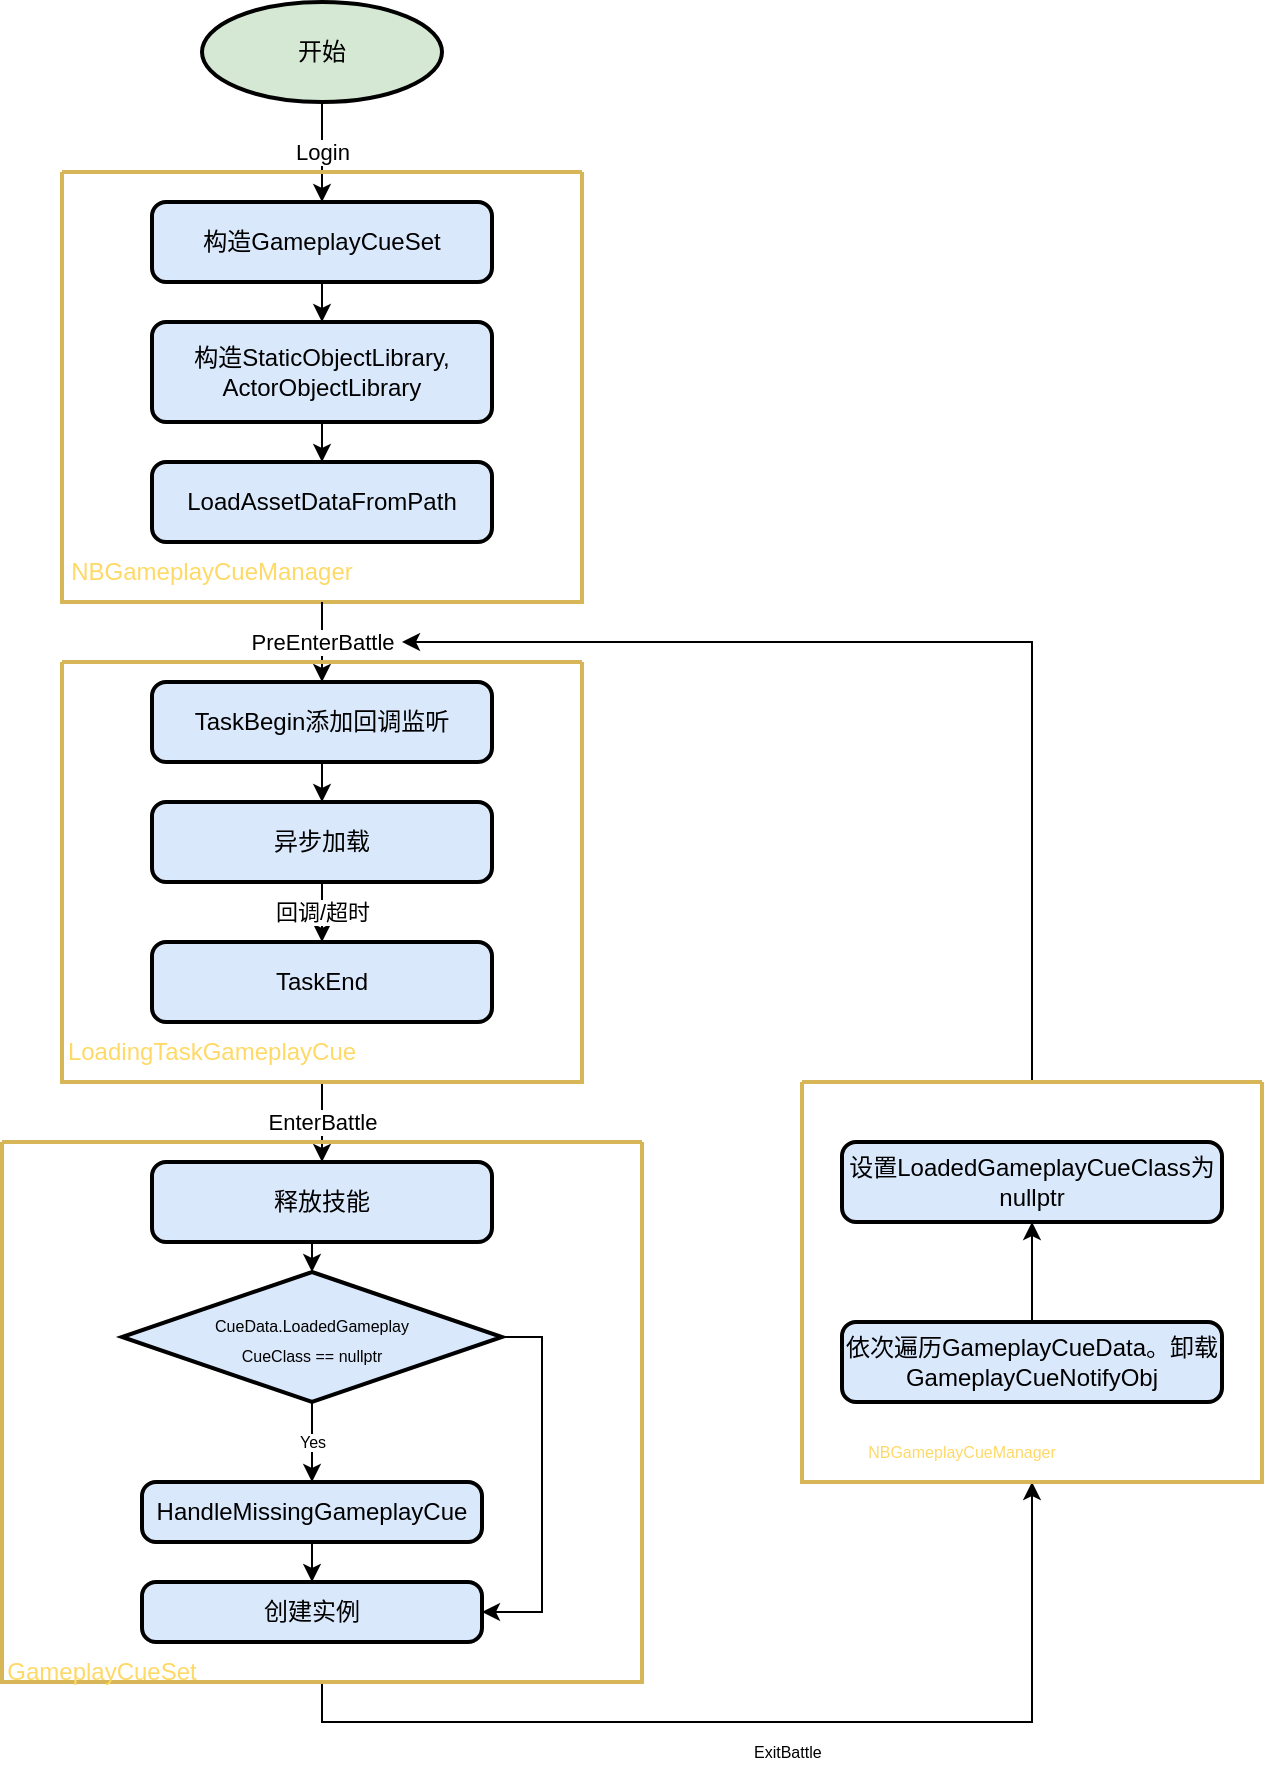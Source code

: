 <mxfile version="20.8.13" type="github">
  <diagram name="第 1 页" id="lxdHE2UPKA5CxRFo4Gff">
    <mxGraphModel dx="1647" dy="806" grid="1" gridSize="10" guides="1" tooltips="1" connect="1" arrows="1" fold="1" page="1" pageScale="1" pageWidth="827" pageHeight="1169" math="0" shadow="0">
      <root>
        <mxCell id="0" />
        <mxCell id="1" parent="0" />
        <mxCell id="LKgxjD0HNKO4zgZzNQQN-1" value="开始" style="strokeWidth=2;html=1;shape=mxgraph.flowchart.start_1;whiteSpace=wrap;fillColor=#d5e8d4;strokeColor=#000000;" vertex="1" parent="1">
          <mxGeometry x="210" y="50" width="120" height="50" as="geometry" />
        </mxCell>
        <mxCell id="LKgxjD0HNKO4zgZzNQQN-9" style="edgeStyle=orthogonalEdgeStyle;rounded=0;orthogonalLoop=1;jettySize=auto;html=1;exitX=0.5;exitY=1;exitDx=0;exitDy=0;entryX=0.5;entryY=0;entryDx=0;entryDy=0;" edge="1" parent="1" source="LKgxjD0HNKO4zgZzNQQN-4" target="LKgxjD0HNKO4zgZzNQQN-5">
          <mxGeometry relative="1" as="geometry" />
        </mxCell>
        <mxCell id="LKgxjD0HNKO4zgZzNQQN-4" value="构造GameplayCueSet" style="rounded=1;whiteSpace=wrap;html=1;absoluteArcSize=1;arcSize=14;strokeWidth=2;strokeColor=#000000;fillColor=#dae8fc;" vertex="1" parent="1">
          <mxGeometry x="185" y="150" width="170" height="40" as="geometry" />
        </mxCell>
        <mxCell id="LKgxjD0HNKO4zgZzNQQN-10" style="edgeStyle=orthogonalEdgeStyle;rounded=0;orthogonalLoop=1;jettySize=auto;html=1;exitX=0.5;exitY=1;exitDx=0;exitDy=0;entryX=0.5;entryY=0;entryDx=0;entryDy=0;" edge="1" parent="1" source="LKgxjD0HNKO4zgZzNQQN-5" target="LKgxjD0HNKO4zgZzNQQN-6">
          <mxGeometry relative="1" as="geometry" />
        </mxCell>
        <mxCell id="LKgxjD0HNKO4zgZzNQQN-5" value="构造StaticObjectLibrary,&lt;br&gt;ActorObjectLibrary" style="rounded=1;whiteSpace=wrap;html=1;absoluteArcSize=1;arcSize=14;strokeWidth=2;strokeColor=#000000;fillColor=#dae8fc;" vertex="1" parent="1">
          <mxGeometry x="185" y="210" width="170" height="50" as="geometry" />
        </mxCell>
        <mxCell id="LKgxjD0HNKO4zgZzNQQN-6" value="LoadAssetDataFromPath" style="rounded=1;whiteSpace=wrap;html=1;absoluteArcSize=1;arcSize=14;strokeWidth=2;strokeColor=#000000;fillColor=#dae8fc;" vertex="1" parent="1">
          <mxGeometry x="185" y="280" width="170" height="40" as="geometry" />
        </mxCell>
        <mxCell id="LKgxjD0HNKO4zgZzNQQN-7" value="" style="endArrow=classic;html=1;rounded=0;exitX=0.5;exitY=1;exitDx=0;exitDy=0;exitPerimeter=0;" edge="1" parent="1" source="LKgxjD0HNKO4zgZzNQQN-1" target="LKgxjD0HNKO4zgZzNQQN-4">
          <mxGeometry relative="1" as="geometry">
            <mxPoint x="360" y="300" as="sourcePoint" />
            <mxPoint x="460" y="300" as="targetPoint" />
          </mxGeometry>
        </mxCell>
        <mxCell id="LKgxjD0HNKO4zgZzNQQN-8" value="Login" style="edgeLabel;resizable=0;html=1;align=center;verticalAlign=middle;strokeColor=#000000;" connectable="0" vertex="1" parent="LKgxjD0HNKO4zgZzNQQN-7">
          <mxGeometry relative="1" as="geometry" />
        </mxCell>
        <mxCell id="LKgxjD0HNKO4zgZzNQQN-11" value="" style="swimlane;startSize=0;strokeColor=#d6b656;fillColor=#fff2cc;strokeWidth=2;" vertex="1" parent="1">
          <mxGeometry x="140" y="135" width="260" height="215" as="geometry" />
        </mxCell>
        <mxCell id="LKgxjD0HNKO4zgZzNQQN-23" value="&lt;font color=&quot;#ffd966&quot;&gt;NBGameplayCueManager&lt;/font&gt;" style="text;html=1;strokeColor=none;fillColor=none;align=center;verticalAlign=middle;whiteSpace=wrap;rounded=0;" vertex="1" parent="LKgxjD0HNKO4zgZzNQQN-11">
          <mxGeometry x="45" y="185" width="60" height="30" as="geometry" />
        </mxCell>
        <mxCell id="LKgxjD0HNKO4zgZzNQQN-12" value="TaskBegin添加回调监听" style="rounded=1;whiteSpace=wrap;html=1;absoluteArcSize=1;arcSize=14;strokeWidth=2;strokeColor=#000000;fillColor=#dae8fc;" vertex="1" parent="1">
          <mxGeometry x="185" y="390" width="170" height="40" as="geometry" />
        </mxCell>
        <mxCell id="LKgxjD0HNKO4zgZzNQQN-13" value="" style="endArrow=classic;html=1;rounded=0;exitX=0.5;exitY=1;exitDx=0;exitDy=0;" edge="1" parent="1" source="LKgxjD0HNKO4zgZzNQQN-11" target="LKgxjD0HNKO4zgZzNQQN-12">
          <mxGeometry relative="1" as="geometry">
            <mxPoint x="260" y="320" as="sourcePoint" />
            <mxPoint x="360" y="320" as="targetPoint" />
          </mxGeometry>
        </mxCell>
        <mxCell id="LKgxjD0HNKO4zgZzNQQN-14" value="PreEnterBattle" style="edgeLabel;resizable=0;html=1;align=center;verticalAlign=middle;strokeColor=#000000;" connectable="0" vertex="1" parent="LKgxjD0HNKO4zgZzNQQN-13">
          <mxGeometry relative="1" as="geometry" />
        </mxCell>
        <mxCell id="LKgxjD0HNKO4zgZzNQQN-15" value="异步加载" style="rounded=1;whiteSpace=wrap;html=1;absoluteArcSize=1;arcSize=14;strokeWidth=2;strokeColor=#000000;fillColor=#dae8fc;" vertex="1" parent="1">
          <mxGeometry x="185" y="450" width="170" height="40" as="geometry" />
        </mxCell>
        <mxCell id="LKgxjD0HNKO4zgZzNQQN-16" value="" style="endArrow=classic;html=1;rounded=0;exitX=0.5;exitY=1;exitDx=0;exitDy=0;" edge="1" parent="1" source="LKgxjD0HNKO4zgZzNQQN-12" target="LKgxjD0HNKO4zgZzNQQN-15">
          <mxGeometry relative="1" as="geometry">
            <mxPoint x="270" y="440" as="sourcePoint" />
            <mxPoint x="370" y="440" as="targetPoint" />
          </mxGeometry>
        </mxCell>
        <mxCell id="LKgxjD0HNKO4zgZzNQQN-17" value="" style="edgeLabel;resizable=0;html=1;align=center;verticalAlign=middle;strokeColor=#000000;" connectable="0" vertex="1" parent="LKgxjD0HNKO4zgZzNQQN-16">
          <mxGeometry relative="1" as="geometry" />
        </mxCell>
        <mxCell id="LKgxjD0HNKO4zgZzNQQN-19" value="TaskEnd" style="rounded=1;whiteSpace=wrap;html=1;absoluteArcSize=1;arcSize=14;strokeWidth=2;strokeColor=#000000;fillColor=#dae8fc;" vertex="1" parent="1">
          <mxGeometry x="185" y="520" width="170" height="40" as="geometry" />
        </mxCell>
        <mxCell id="LKgxjD0HNKO4zgZzNQQN-20" value="" style="endArrow=classic;html=1;rounded=0;entryX=0.5;entryY=0;entryDx=0;entryDy=0;exitX=0.5;exitY=1;exitDx=0;exitDy=0;" edge="1" parent="1" source="LKgxjD0HNKO4zgZzNQQN-15" target="LKgxjD0HNKO4zgZzNQQN-19">
          <mxGeometry relative="1" as="geometry">
            <mxPoint x="270" y="500" as="sourcePoint" />
            <mxPoint x="370" y="500" as="targetPoint" />
          </mxGeometry>
        </mxCell>
        <mxCell id="LKgxjD0HNKO4zgZzNQQN-21" value="回调/超时" style="edgeLabel;resizable=0;html=1;align=center;verticalAlign=middle;strokeColor=#000000;" connectable="0" vertex="1" parent="LKgxjD0HNKO4zgZzNQQN-20">
          <mxGeometry relative="1" as="geometry" />
        </mxCell>
        <mxCell id="LKgxjD0HNKO4zgZzNQQN-40" style="edgeStyle=orthogonalEdgeStyle;rounded=0;orthogonalLoop=1;jettySize=auto;html=1;exitX=0.5;exitY=1;exitDx=0;exitDy=0;entryX=0.5;entryY=0;entryDx=0;entryDy=0;entryPerimeter=0;fontSize=8;fontColor=#000000;" edge="1" parent="1" source="LKgxjD0HNKO4zgZzNQQN-25" target="LKgxjD0HNKO4zgZzNQQN-32">
          <mxGeometry relative="1" as="geometry" />
        </mxCell>
        <mxCell id="LKgxjD0HNKO4zgZzNQQN-25" value="释放技能" style="rounded=1;whiteSpace=wrap;html=1;absoluteArcSize=1;arcSize=14;strokeWidth=2;strokeColor=#000000;fillColor=#dae8fc;" vertex="1" parent="1">
          <mxGeometry x="185" y="630" width="170" height="40" as="geometry" />
        </mxCell>
        <mxCell id="LKgxjD0HNKO4zgZzNQQN-26" value="" style="endArrow=classic;html=1;rounded=0;fontColor=#FFD966;entryX=0.5;entryY=0;entryDx=0;entryDy=0;" edge="1" parent="1" target="LKgxjD0HNKO4zgZzNQQN-25">
          <mxGeometry relative="1" as="geometry">
            <mxPoint x="270" y="590" as="sourcePoint" />
            <mxPoint x="370" y="590" as="targetPoint" />
          </mxGeometry>
        </mxCell>
        <mxCell id="LKgxjD0HNKO4zgZzNQQN-27" value="&lt;font color=&quot;#000000&quot;&gt;EnterBattle&lt;/font&gt;" style="edgeLabel;resizable=0;html=1;align=center;verticalAlign=middle;strokeColor=#000000;fontColor=#FFD966;" connectable="0" vertex="1" parent="LKgxjD0HNKO4zgZzNQQN-26">
          <mxGeometry relative="1" as="geometry" />
        </mxCell>
        <mxCell id="LKgxjD0HNKO4zgZzNQQN-72" style="edgeStyle=orthogonalEdgeStyle;rounded=0;orthogonalLoop=1;jettySize=auto;html=1;exitX=0.5;exitY=1;exitDx=0;exitDy=0;entryX=0.5;entryY=1;entryDx=0;entryDy=0;fontSize=8;fontColor=#000000;" edge="1" parent="1" source="LKgxjD0HNKO4zgZzNQQN-28" target="LKgxjD0HNKO4zgZzNQQN-66">
          <mxGeometry relative="1" as="geometry" />
        </mxCell>
        <mxCell id="LKgxjD0HNKO4zgZzNQQN-28" value="" style="swimlane;startSize=0;strokeColor=#d6b656;fillColor=#fff2cc;strokeWidth=2;" vertex="1" parent="1">
          <mxGeometry x="110" y="620" width="320" height="270" as="geometry" />
        </mxCell>
        <mxCell id="LKgxjD0HNKO4zgZzNQQN-29" value="GameplayCueSet" style="text;html=1;strokeColor=none;fillColor=none;align=center;verticalAlign=middle;whiteSpace=wrap;rounded=0;fontColor=#FFD966;" vertex="1" parent="LKgxjD0HNKO4zgZzNQQN-28">
          <mxGeometry x="20" y="250" width="60" height="30" as="geometry" />
        </mxCell>
        <mxCell id="LKgxjD0HNKO4zgZzNQQN-43" style="edgeStyle=orthogonalEdgeStyle;rounded=0;orthogonalLoop=1;jettySize=auto;html=1;exitX=1;exitY=0.5;exitDx=0;exitDy=0;exitPerimeter=0;fontSize=8;fontColor=#000000;entryX=1;entryY=0.5;entryDx=0;entryDy=0;" edge="1" parent="LKgxjD0HNKO4zgZzNQQN-28" source="LKgxjD0HNKO4zgZzNQQN-32" target="LKgxjD0HNKO4zgZzNQQN-39">
          <mxGeometry relative="1" as="geometry">
            <Array as="points" />
          </mxGeometry>
        </mxCell>
        <mxCell id="LKgxjD0HNKO4zgZzNQQN-32" value="&lt;font style=&quot;font-size: 8px;&quot;&gt;CueData.LoadedGameplay&lt;br&gt;CueClass == nullptr&lt;/font&gt;" style="strokeWidth=2;html=1;shape=mxgraph.flowchart.decision;whiteSpace=wrap;strokeColor=#000000;fillColor=#dae8fc;" vertex="1" parent="LKgxjD0HNKO4zgZzNQQN-28">
          <mxGeometry x="60" y="65" width="190" height="65" as="geometry" />
        </mxCell>
        <mxCell id="LKgxjD0HNKO4zgZzNQQN-45" style="edgeStyle=orthogonalEdgeStyle;rounded=0;orthogonalLoop=1;jettySize=auto;html=1;exitX=0.5;exitY=1;exitDx=0;exitDy=0;entryX=0.5;entryY=0;entryDx=0;entryDy=0;fontSize=8;fontColor=#000000;" edge="1" parent="LKgxjD0HNKO4zgZzNQQN-28" source="LKgxjD0HNKO4zgZzNQQN-38" target="LKgxjD0HNKO4zgZzNQQN-39">
          <mxGeometry relative="1" as="geometry" />
        </mxCell>
        <mxCell id="LKgxjD0HNKO4zgZzNQQN-38" value="HandleMissingGameplayCue" style="rounded=1;whiteSpace=wrap;html=1;absoluteArcSize=1;arcSize=14;strokeWidth=2;strokeColor=#000000;fillColor=#dae8fc;" vertex="1" parent="LKgxjD0HNKO4zgZzNQQN-28">
          <mxGeometry x="70" y="170" width="170" height="30" as="geometry" />
        </mxCell>
        <mxCell id="LKgxjD0HNKO4zgZzNQQN-39" value="创建实例" style="rounded=1;whiteSpace=wrap;html=1;absoluteArcSize=1;arcSize=14;strokeWidth=2;strokeColor=#000000;fillColor=#dae8fc;" vertex="1" parent="LKgxjD0HNKO4zgZzNQQN-28">
          <mxGeometry x="70" y="220" width="170" height="30" as="geometry" />
        </mxCell>
        <mxCell id="LKgxjD0HNKO4zgZzNQQN-41" value="" style="endArrow=classic;html=1;rounded=0;fontSize=8;fontColor=#000000;entryX=0.5;entryY=0;entryDx=0;entryDy=0;" edge="1" parent="LKgxjD0HNKO4zgZzNQQN-28" target="LKgxjD0HNKO4zgZzNQQN-38">
          <mxGeometry relative="1" as="geometry">
            <mxPoint x="155" y="130" as="sourcePoint" />
            <mxPoint x="255" y="130" as="targetPoint" />
          </mxGeometry>
        </mxCell>
        <mxCell id="LKgxjD0HNKO4zgZzNQQN-42" value="Yes" style="edgeLabel;resizable=0;html=1;align=center;verticalAlign=middle;strokeColor=#000000;fontSize=8;fontColor=#000000;" connectable="0" vertex="1" parent="LKgxjD0HNKO4zgZzNQQN-41">
          <mxGeometry relative="1" as="geometry" />
        </mxCell>
        <mxCell id="LKgxjD0HNKO4zgZzNQQN-22" value="" style="swimlane;startSize=0;strokeColor=#d6b656;fillColor=#fff2cc;strokeWidth=2;" vertex="1" parent="1">
          <mxGeometry x="140" y="380" width="260" height="210" as="geometry" />
        </mxCell>
        <mxCell id="LKgxjD0HNKO4zgZzNQQN-24" value="LoadingTaskGameplayCue" style="text;html=1;strokeColor=none;fillColor=none;align=center;verticalAlign=middle;whiteSpace=wrap;rounded=0;fontColor=#FFD966;" vertex="1" parent="LKgxjD0HNKO4zgZzNQQN-22">
          <mxGeometry x="45" y="180" width="60" height="30" as="geometry" />
        </mxCell>
        <mxCell id="LKgxjD0HNKO4zgZzNQQN-74" style="edgeStyle=orthogonalEdgeStyle;rounded=0;orthogonalLoop=1;jettySize=auto;html=1;exitX=0.5;exitY=0;exitDx=0;exitDy=0;fontSize=8;fontColor=#000000;" edge="1" parent="1" source="LKgxjD0HNKO4zgZzNQQN-66">
          <mxGeometry relative="1" as="geometry">
            <mxPoint x="310" y="370" as="targetPoint" />
            <Array as="points">
              <mxPoint x="625" y="370" />
            </Array>
          </mxGeometry>
        </mxCell>
        <mxCell id="LKgxjD0HNKO4zgZzNQQN-66" value="" style="swimlane;startSize=0;strokeColor=#d6b656;fontSize=8;fillColor=#fff2cc;strokeWidth=2;" vertex="1" parent="1">
          <mxGeometry x="510" y="590" width="230" height="200" as="geometry" />
        </mxCell>
        <mxCell id="LKgxjD0HNKO4zgZzNQQN-47" value="设置LoadedGameplayCueClass为nullptr" style="rounded=1;whiteSpace=wrap;html=1;absoluteArcSize=1;arcSize=14;strokeWidth=2;strokeColor=#000000;fillColor=#dae8fc;" vertex="1" parent="LKgxjD0HNKO4zgZzNQQN-66">
          <mxGeometry x="20" y="30" width="190" height="40" as="geometry" />
        </mxCell>
        <mxCell id="LKgxjD0HNKO4zgZzNQQN-46" value="依次遍历GameplayCueData。卸载GameplayCueNotifyObj" style="rounded=1;whiteSpace=wrap;html=1;absoluteArcSize=1;arcSize=14;strokeWidth=2;strokeColor=#000000;fillColor=#dae8fc;" vertex="1" parent="LKgxjD0HNKO4zgZzNQQN-66">
          <mxGeometry x="20" y="120" width="190" height="40" as="geometry" />
        </mxCell>
        <mxCell id="LKgxjD0HNKO4zgZzNQQN-77" value="" style="endArrow=classic;html=1;rounded=0;fontSize=8;fontColor=#000000;exitX=0.5;exitY=0;exitDx=0;exitDy=0;entryX=0.5;entryY=1;entryDx=0;entryDy=0;" edge="1" parent="LKgxjD0HNKO4zgZzNQQN-66" source="LKgxjD0HNKO4zgZzNQQN-46" target="LKgxjD0HNKO4zgZzNQQN-47">
          <mxGeometry width="50" height="50" relative="1" as="geometry">
            <mxPoint x="30" y="40" as="sourcePoint" />
            <mxPoint x="80" y="-10" as="targetPoint" />
          </mxGeometry>
        </mxCell>
        <mxCell id="LKgxjD0HNKO4zgZzNQQN-78" value="&lt;font color=&quot;#ffd966&quot;&gt;NBGameplayCueManager&lt;/font&gt;" style="text;html=1;strokeColor=none;fillColor=none;align=center;verticalAlign=middle;whiteSpace=wrap;rounded=0;fontSize=8;fontColor=#000000;" vertex="1" parent="LKgxjD0HNKO4zgZzNQQN-66">
          <mxGeometry x="50" y="170" width="60" height="30" as="geometry" />
        </mxCell>
        <mxCell id="LKgxjD0HNKO4zgZzNQQN-73" value="ExitBattle" style="text;strokeColor=none;fillColor=none;align=left;verticalAlign=middle;spacingLeft=4;spacingRight=4;overflow=hidden;points=[[0,0.5],[1,0.5]];portConstraint=eastwest;rotatable=0;whiteSpace=wrap;html=1;fontSize=8;fontColor=#000000;" vertex="1" parent="1">
          <mxGeometry x="480" y="910" width="80" height="30" as="geometry" />
        </mxCell>
      </root>
    </mxGraphModel>
  </diagram>
</mxfile>
